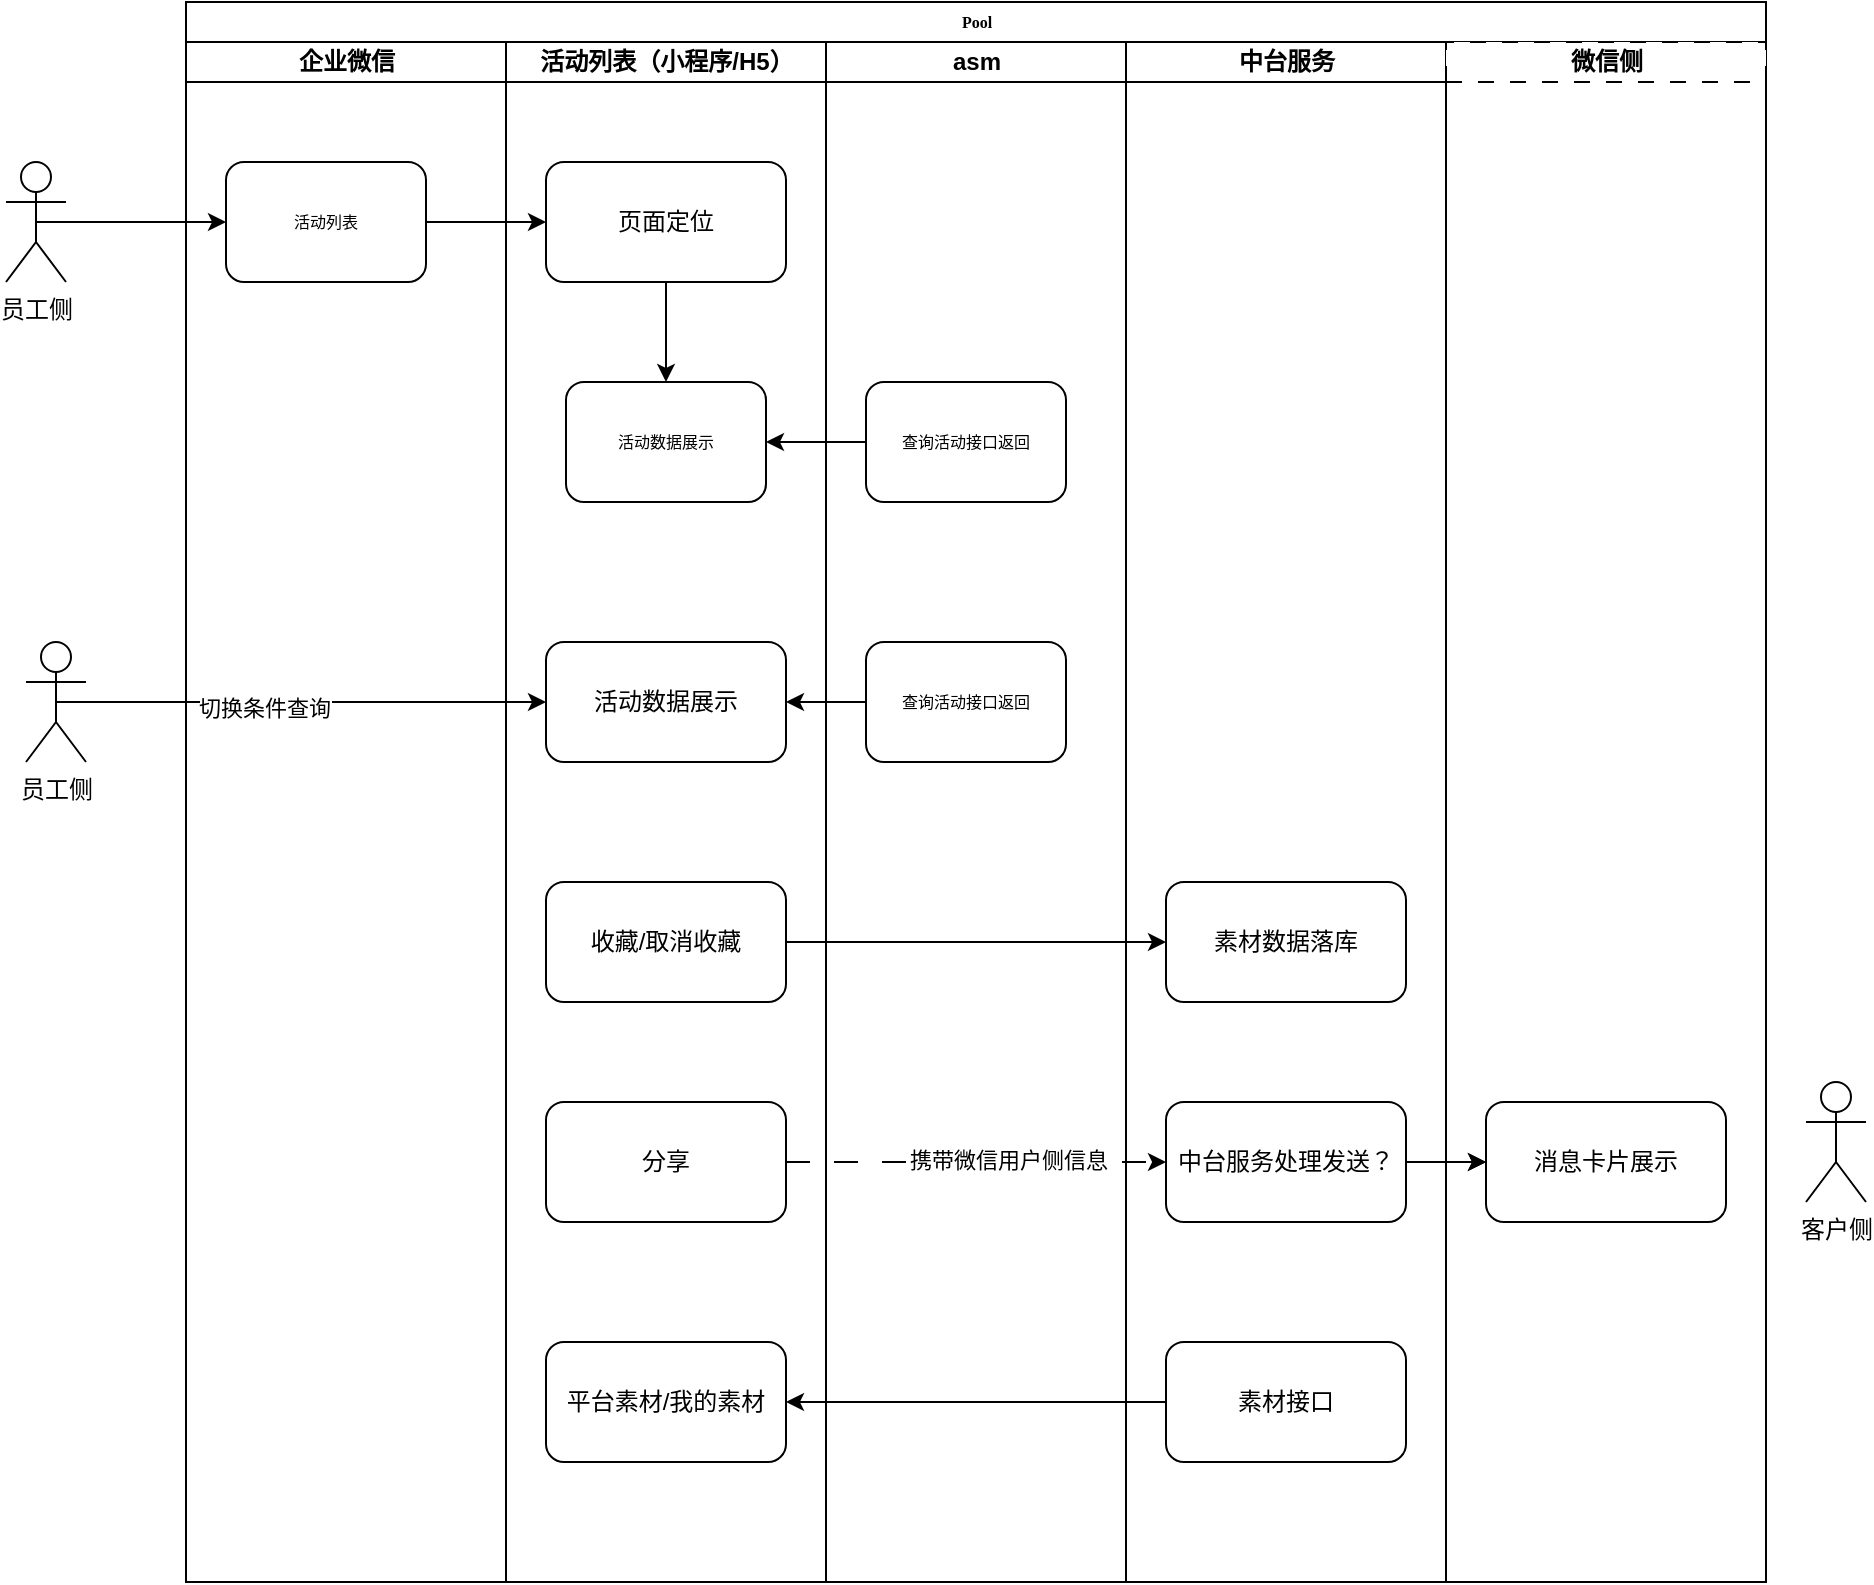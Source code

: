 <mxfile version="21.2.9" type="github">
  <diagram name="Page-1" id="74e2e168-ea6b-b213-b513-2b3c1d86103e">
    <mxGraphModel dx="794" dy="430" grid="1" gridSize="10" guides="1" tooltips="1" connect="1" arrows="1" fold="1" page="1" pageScale="1" pageWidth="1100" pageHeight="850" background="none" math="0" shadow="0">
      <root>
        <mxCell id="0" />
        <mxCell id="1" parent="0" />
        <mxCell id="77e6c97f196da883-1" value="Pool" style="swimlane;html=1;childLayout=stackLayout;startSize=20;rounded=0;shadow=0;labelBackgroundColor=none;strokeWidth=1;fontFamily=Verdana;fontSize=8;align=center;" parent="1" vertex="1">
          <mxGeometry x="380" y="60" width="790" height="790" as="geometry" />
        </mxCell>
        <mxCell id="77e6c97f196da883-2" value="企业微信" style="swimlane;html=1;startSize=20;" parent="77e6c97f196da883-1" vertex="1">
          <mxGeometry y="20" width="160" height="770" as="geometry" />
        </mxCell>
        <mxCell id="77e6c97f196da883-8" value="活动列表" style="rounded=1;whiteSpace=wrap;html=1;shadow=0;labelBackgroundColor=none;strokeWidth=1;fontFamily=Verdana;fontSize=8;align=center;" parent="77e6c97f196da883-2" vertex="1">
          <mxGeometry x="20" y="60" width="100" height="60" as="geometry" />
        </mxCell>
        <mxCell id="77e6c97f196da883-3" value="活动列表（小程序/H5）" style="swimlane;html=1;startSize=20;" parent="77e6c97f196da883-1" vertex="1">
          <mxGeometry x="160" y="20" width="160" height="770" as="geometry" />
        </mxCell>
        <mxCell id="77e6c97f196da883-11" value="活动数据展示" style="rounded=1;whiteSpace=wrap;html=1;shadow=0;labelBackgroundColor=none;strokeWidth=1;fontFamily=Verdana;fontSize=8;align=center;" parent="77e6c97f196da883-3" vertex="1">
          <mxGeometry x="30" y="170" width="100" height="60" as="geometry" />
        </mxCell>
        <mxCell id="KRW5WzVnKZkYhWClLN9M-7" style="edgeStyle=orthogonalEdgeStyle;rounded=0;orthogonalLoop=1;jettySize=auto;html=1;exitX=0.5;exitY=1;exitDx=0;exitDy=0;entryX=0.5;entryY=0;entryDx=0;entryDy=0;" edge="1" parent="77e6c97f196da883-3" source="KRW5WzVnKZkYhWClLN9M-5" target="77e6c97f196da883-11">
          <mxGeometry relative="1" as="geometry" />
        </mxCell>
        <mxCell id="KRW5WzVnKZkYhWClLN9M-5" value="页面定位" style="rounded=1;whiteSpace=wrap;html=1;" vertex="1" parent="77e6c97f196da883-3">
          <mxGeometry x="20" y="60" width="120" height="60" as="geometry" />
        </mxCell>
        <mxCell id="KRW5WzVnKZkYhWClLN9M-10" value="活动数据展示" style="rounded=1;whiteSpace=wrap;html=1;" vertex="1" parent="77e6c97f196da883-3">
          <mxGeometry x="20" y="300" width="120" height="60" as="geometry" />
        </mxCell>
        <mxCell id="KRW5WzVnKZkYhWClLN9M-17" value="收藏/取消收藏" style="rounded=1;whiteSpace=wrap;html=1;" vertex="1" parent="77e6c97f196da883-3">
          <mxGeometry x="20" y="420" width="120" height="60" as="geometry" />
        </mxCell>
        <mxCell id="KRW5WzVnKZkYhWClLN9M-25" value="分享" style="rounded=1;whiteSpace=wrap;html=1;" vertex="1" parent="77e6c97f196da883-3">
          <mxGeometry x="20" y="530" width="120" height="60" as="geometry" />
        </mxCell>
        <mxCell id="KRW5WzVnKZkYhWClLN9M-38" value="平台素材/我的素材" style="rounded=1;whiteSpace=wrap;html=1;" vertex="1" parent="77e6c97f196da883-3">
          <mxGeometry x="20" y="650" width="120" height="60" as="geometry" />
        </mxCell>
        <mxCell id="77e6c97f196da883-4" value="asm" style="swimlane;html=1;startSize=20;" parent="77e6c97f196da883-1" vertex="1">
          <mxGeometry x="320" y="20" width="150" height="770" as="geometry" />
        </mxCell>
        <mxCell id="77e6c97f196da883-12" value="查询活动接口返回" style="rounded=1;whiteSpace=wrap;html=1;shadow=0;labelBackgroundColor=none;strokeWidth=1;fontFamily=Verdana;fontSize=8;align=center;" parent="77e6c97f196da883-4" vertex="1">
          <mxGeometry x="20" y="170" width="100" height="60" as="geometry" />
        </mxCell>
        <mxCell id="KRW5WzVnKZkYhWClLN9M-15" value="查询活动接口返回" style="rounded=1;whiteSpace=wrap;html=1;shadow=0;labelBackgroundColor=none;strokeWidth=1;fontFamily=Verdana;fontSize=8;align=center;" vertex="1" parent="77e6c97f196da883-4">
          <mxGeometry x="20" y="300" width="100" height="60" as="geometry" />
        </mxCell>
        <mxCell id="KRW5WzVnKZkYhWClLN9M-6" style="edgeStyle=orthogonalEdgeStyle;rounded=0;orthogonalLoop=1;jettySize=auto;html=1;exitX=1;exitY=0.5;exitDx=0;exitDy=0;entryX=0;entryY=0.5;entryDx=0;entryDy=0;" edge="1" parent="77e6c97f196da883-1" source="77e6c97f196da883-8" target="KRW5WzVnKZkYhWClLN9M-5">
          <mxGeometry relative="1" as="geometry" />
        </mxCell>
        <mxCell id="KRW5WzVnKZkYhWClLN9M-8" style="edgeStyle=orthogonalEdgeStyle;rounded=0;orthogonalLoop=1;jettySize=auto;html=1;exitX=0;exitY=0.5;exitDx=0;exitDy=0;entryX=1;entryY=0.5;entryDx=0;entryDy=0;" edge="1" parent="77e6c97f196da883-1" source="77e6c97f196da883-12" target="77e6c97f196da883-11">
          <mxGeometry relative="1" as="geometry" />
        </mxCell>
        <mxCell id="KRW5WzVnKZkYhWClLN9M-16" style="edgeStyle=orthogonalEdgeStyle;rounded=0;orthogonalLoop=1;jettySize=auto;html=1;exitX=0;exitY=0.5;exitDx=0;exitDy=0;entryX=1;entryY=0.5;entryDx=0;entryDy=0;" edge="1" parent="77e6c97f196da883-1" source="KRW5WzVnKZkYhWClLN9M-15" target="KRW5WzVnKZkYhWClLN9M-10">
          <mxGeometry relative="1" as="geometry" />
        </mxCell>
        <mxCell id="KRW5WzVnKZkYhWClLN9M-18" value="中台服务" style="swimlane;html=1;startSize=20;" vertex="1" parent="77e6c97f196da883-1">
          <mxGeometry x="470" y="20" width="160" height="770" as="geometry" />
        </mxCell>
        <mxCell id="KRW5WzVnKZkYhWClLN9M-21" value="素材数据落库" style="rounded=1;whiteSpace=wrap;html=1;" vertex="1" parent="KRW5WzVnKZkYhWClLN9M-18">
          <mxGeometry x="20" y="420" width="120" height="60" as="geometry" />
        </mxCell>
        <mxCell id="KRW5WzVnKZkYhWClLN9M-28" value="中台服务处理发送？" style="rounded=1;whiteSpace=wrap;html=1;" vertex="1" parent="KRW5WzVnKZkYhWClLN9M-18">
          <mxGeometry x="20" y="530" width="120" height="60" as="geometry" />
        </mxCell>
        <mxCell id="KRW5WzVnKZkYhWClLN9M-39" value="素材接口" style="rounded=1;whiteSpace=wrap;html=1;" vertex="1" parent="KRW5WzVnKZkYhWClLN9M-18">
          <mxGeometry x="20" y="650" width="120" height="60" as="geometry" />
        </mxCell>
        <mxCell id="KRW5WzVnKZkYhWClLN9M-22" style="edgeStyle=orthogonalEdgeStyle;rounded=0;orthogonalLoop=1;jettySize=auto;html=1;exitX=1;exitY=0.5;exitDx=0;exitDy=0;entryX=0;entryY=0.5;entryDx=0;entryDy=0;" edge="1" parent="77e6c97f196da883-1" source="KRW5WzVnKZkYhWClLN9M-17" target="KRW5WzVnKZkYhWClLN9M-21">
          <mxGeometry relative="1" as="geometry" />
        </mxCell>
        <mxCell id="KRW5WzVnKZkYhWClLN9M-23" value="微信侧" style="swimlane;html=1;startSize=20;dashed=1;dashPattern=8 8;" vertex="1" parent="77e6c97f196da883-1">
          <mxGeometry x="630" y="20" width="160" height="770" as="geometry" />
        </mxCell>
        <mxCell id="KRW5WzVnKZkYhWClLN9M-30" value="消息卡片展示" style="rounded=1;whiteSpace=wrap;html=1;" vertex="1" parent="KRW5WzVnKZkYhWClLN9M-23">
          <mxGeometry x="20" y="530" width="120" height="60" as="geometry" />
        </mxCell>
        <mxCell id="KRW5WzVnKZkYhWClLN9M-29" style="edgeStyle=orthogonalEdgeStyle;rounded=0;orthogonalLoop=1;jettySize=auto;html=1;exitX=1;exitY=0.5;exitDx=0;exitDy=0;entryX=0;entryY=0.5;entryDx=0;entryDy=0;labelBorderColor=default;dashed=1;dashPattern=12 12;" edge="1" parent="77e6c97f196da883-1" source="KRW5WzVnKZkYhWClLN9M-25" target="KRW5WzVnKZkYhWClLN9M-28">
          <mxGeometry relative="1" as="geometry" />
        </mxCell>
        <mxCell id="KRW5WzVnKZkYhWClLN9M-34" value="携带微信用户侧信息" style="edgeLabel;html=1;align=center;verticalAlign=middle;resizable=0;points=[];" vertex="1" connectable="0" parent="KRW5WzVnKZkYhWClLN9M-29">
          <mxGeometry x="0.165" y="1" relative="1" as="geometry">
            <mxPoint as="offset" />
          </mxGeometry>
        </mxCell>
        <mxCell id="KRW5WzVnKZkYhWClLN9M-33" style="edgeStyle=orthogonalEdgeStyle;rounded=0;orthogonalLoop=1;jettySize=auto;html=1;exitX=1;exitY=0.5;exitDx=0;exitDy=0;entryX=0;entryY=0.5;entryDx=0;entryDy=0;" edge="1" parent="77e6c97f196da883-1" source="KRW5WzVnKZkYhWClLN9M-28" target="KRW5WzVnKZkYhWClLN9M-30">
          <mxGeometry relative="1" as="geometry" />
        </mxCell>
        <mxCell id="KRW5WzVnKZkYhWClLN9M-35" value="" style="edgeStyle=orthogonalEdgeStyle;orthogonalLoop=1;jettySize=auto;html=1;dashed=1;rounded=0;" edge="1" parent="77e6c97f196da883-1" source="KRW5WzVnKZkYhWClLN9M-28" target="KRW5WzVnKZkYhWClLN9M-30">
          <mxGeometry relative="1" as="geometry" />
        </mxCell>
        <mxCell id="KRW5WzVnKZkYhWClLN9M-40" style="edgeStyle=orthogonalEdgeStyle;rounded=0;orthogonalLoop=1;jettySize=auto;html=1;exitX=0;exitY=0.5;exitDx=0;exitDy=0;entryX=1;entryY=0.5;entryDx=0;entryDy=0;" edge="1" parent="77e6c97f196da883-1" source="KRW5WzVnKZkYhWClLN9M-39" target="KRW5WzVnKZkYhWClLN9M-38">
          <mxGeometry relative="1" as="geometry" />
        </mxCell>
        <mxCell id="KRW5WzVnKZkYhWClLN9M-3" style="edgeStyle=orthogonalEdgeStyle;rounded=0;orthogonalLoop=1;jettySize=auto;html=1;exitX=0.5;exitY=0.5;exitDx=0;exitDy=0;exitPerimeter=0;entryX=0;entryY=0.5;entryDx=0;entryDy=0;" edge="1" parent="1" source="KRW5WzVnKZkYhWClLN9M-1" target="77e6c97f196da883-8">
          <mxGeometry relative="1" as="geometry" />
        </mxCell>
        <mxCell id="KRW5WzVnKZkYhWClLN9M-1" value="员工侧" style="shape=umlActor;verticalLabelPosition=bottom;verticalAlign=top;html=1;outlineConnect=0;" vertex="1" parent="1">
          <mxGeometry x="290" y="140" width="30" height="60" as="geometry" />
        </mxCell>
        <mxCell id="KRW5WzVnKZkYhWClLN9M-13" style="edgeStyle=orthogonalEdgeStyle;rounded=0;orthogonalLoop=1;jettySize=auto;html=1;exitX=0.5;exitY=0.5;exitDx=0;exitDy=0;exitPerimeter=0;entryX=0;entryY=0.5;entryDx=0;entryDy=0;" edge="1" parent="1" source="KRW5WzVnKZkYhWClLN9M-11" target="KRW5WzVnKZkYhWClLN9M-10">
          <mxGeometry relative="1" as="geometry" />
        </mxCell>
        <mxCell id="KRW5WzVnKZkYhWClLN9M-14" value="切换条件查询" style="edgeLabel;html=1;align=center;verticalAlign=middle;resizable=0;points=[];" vertex="1" connectable="0" parent="KRW5WzVnKZkYhWClLN9M-13">
          <mxGeometry x="-0.154" y="-3" relative="1" as="geometry">
            <mxPoint as="offset" />
          </mxGeometry>
        </mxCell>
        <mxCell id="KRW5WzVnKZkYhWClLN9M-11" value="员工侧" style="shape=umlActor;verticalLabelPosition=bottom;verticalAlign=top;html=1;outlineConnect=0;" vertex="1" parent="1">
          <mxGeometry x="300" y="380" width="30" height="60" as="geometry" />
        </mxCell>
        <mxCell id="KRW5WzVnKZkYhWClLN9M-37" value="客户侧" style="shape=umlActor;verticalLabelPosition=bottom;verticalAlign=top;html=1;outlineConnect=0;" vertex="1" parent="1">
          <mxGeometry x="1190" y="600" width="30" height="60" as="geometry" />
        </mxCell>
      </root>
    </mxGraphModel>
  </diagram>
</mxfile>
